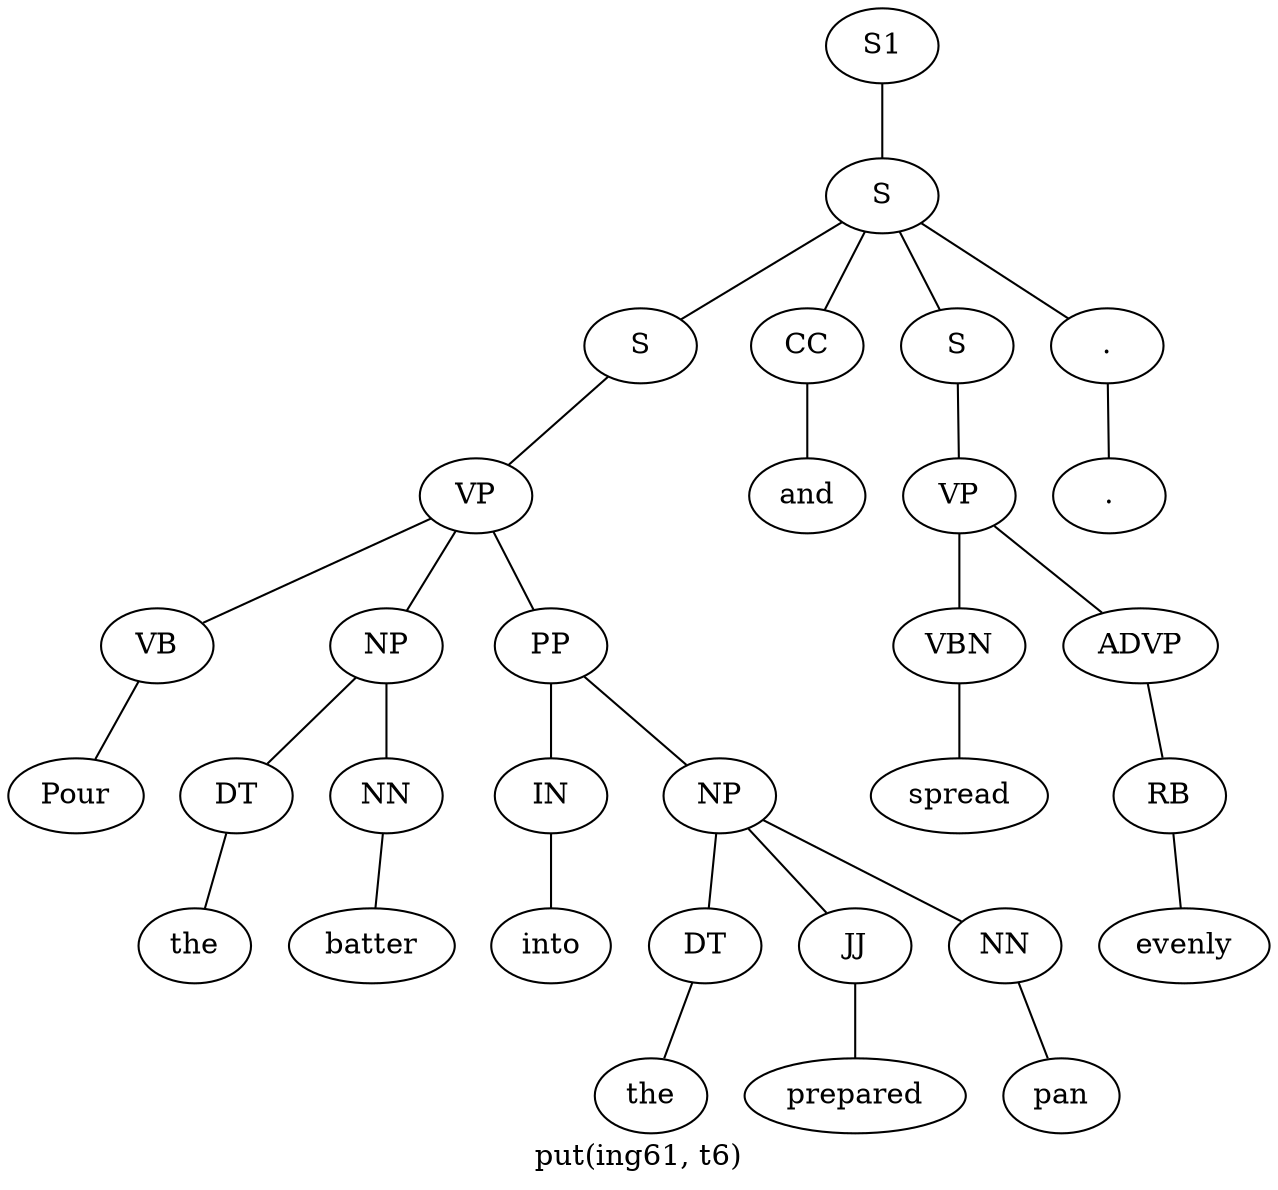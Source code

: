 graph SyntaxGraph {
	label = "put(ing61, t6)";
	Node0 [label="S1"];
	Node1 [label="S"];
	Node2 [label="S"];
	Node3 [label="VP"];
	Node4 [label="VB"];
	Node5 [label="Pour"];
	Node6 [label="NP"];
	Node7 [label="DT"];
	Node8 [label="the"];
	Node9 [label="NN"];
	Node10 [label="batter"];
	Node11 [label="PP"];
	Node12 [label="IN"];
	Node13 [label="into"];
	Node14 [label="NP"];
	Node15 [label="DT"];
	Node16 [label="the"];
	Node17 [label="JJ"];
	Node18 [label="prepared"];
	Node19 [label="NN"];
	Node20 [label="pan"];
	Node21 [label="CC"];
	Node22 [label="and"];
	Node23 [label="S"];
	Node24 [label="VP"];
	Node25 [label="VBN"];
	Node26 [label="spread"];
	Node27 [label="ADVP"];
	Node28 [label="RB"];
	Node29 [label="evenly"];
	Node30 [label="."];
	Node31 [label="."];

	Node0 -- Node1;
	Node1 -- Node2;
	Node1 -- Node21;
	Node1 -- Node23;
	Node1 -- Node30;
	Node2 -- Node3;
	Node3 -- Node4;
	Node3 -- Node6;
	Node3 -- Node11;
	Node4 -- Node5;
	Node6 -- Node7;
	Node6 -- Node9;
	Node7 -- Node8;
	Node9 -- Node10;
	Node11 -- Node12;
	Node11 -- Node14;
	Node12 -- Node13;
	Node14 -- Node15;
	Node14 -- Node17;
	Node14 -- Node19;
	Node15 -- Node16;
	Node17 -- Node18;
	Node19 -- Node20;
	Node21 -- Node22;
	Node23 -- Node24;
	Node24 -- Node25;
	Node24 -- Node27;
	Node25 -- Node26;
	Node27 -- Node28;
	Node28 -- Node29;
	Node30 -- Node31;
}